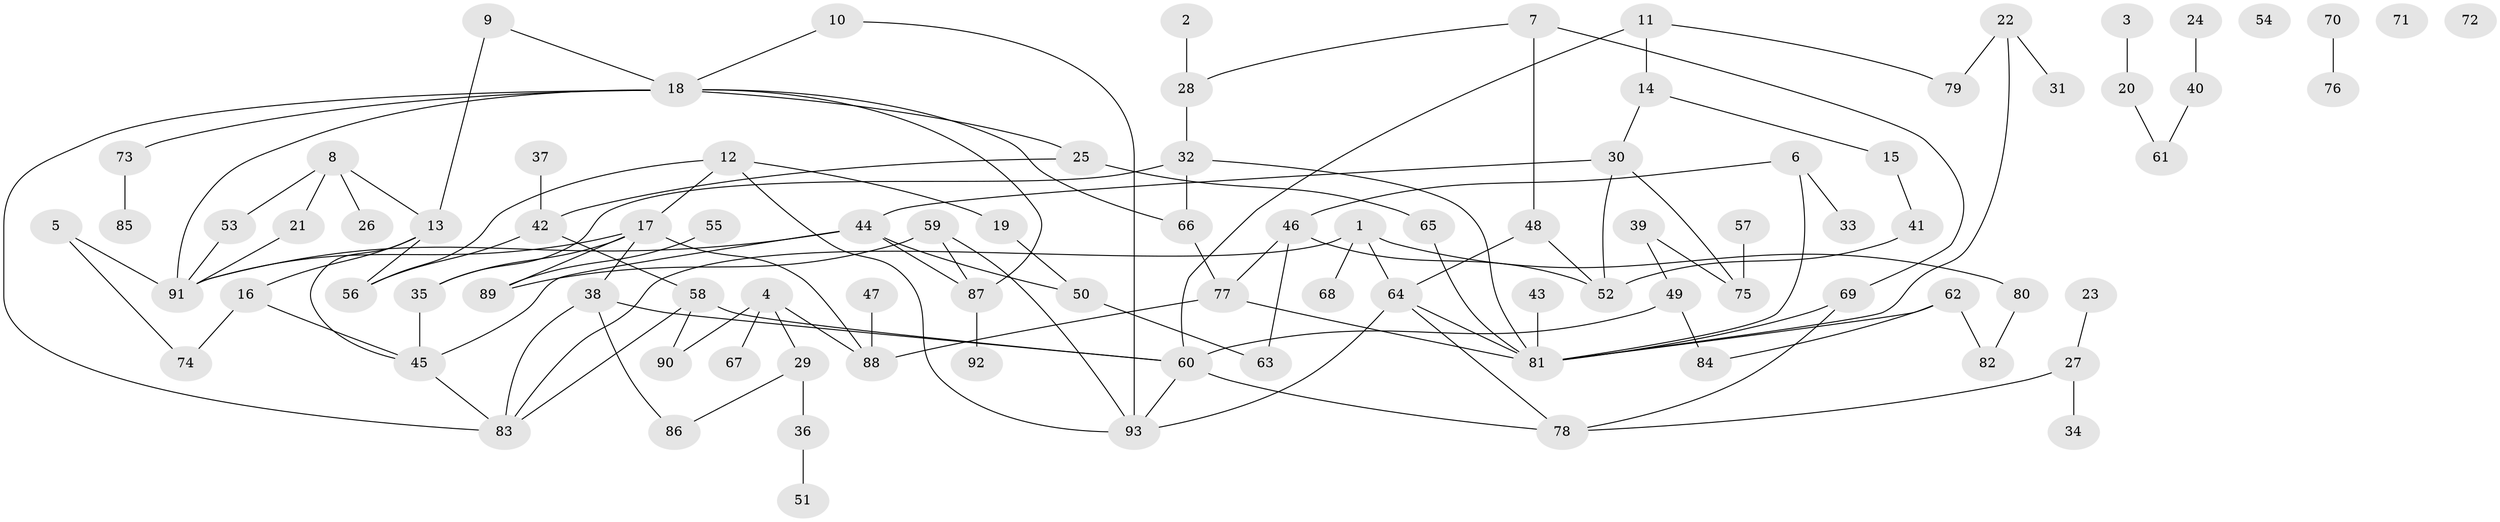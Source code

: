// Generated by graph-tools (version 1.1) at 2025/33/03/09/25 02:33:30]
// undirected, 93 vertices, 127 edges
graph export_dot {
graph [start="1"]
  node [color=gray90,style=filled];
  1;
  2;
  3;
  4;
  5;
  6;
  7;
  8;
  9;
  10;
  11;
  12;
  13;
  14;
  15;
  16;
  17;
  18;
  19;
  20;
  21;
  22;
  23;
  24;
  25;
  26;
  27;
  28;
  29;
  30;
  31;
  32;
  33;
  34;
  35;
  36;
  37;
  38;
  39;
  40;
  41;
  42;
  43;
  44;
  45;
  46;
  47;
  48;
  49;
  50;
  51;
  52;
  53;
  54;
  55;
  56;
  57;
  58;
  59;
  60;
  61;
  62;
  63;
  64;
  65;
  66;
  67;
  68;
  69;
  70;
  71;
  72;
  73;
  74;
  75;
  76;
  77;
  78;
  79;
  80;
  81;
  82;
  83;
  84;
  85;
  86;
  87;
  88;
  89;
  90;
  91;
  92;
  93;
  1 -- 64;
  1 -- 68;
  1 -- 80;
  1 -- 83;
  2 -- 28;
  3 -- 20;
  4 -- 29;
  4 -- 67;
  4 -- 88;
  4 -- 90;
  5 -- 74;
  5 -- 91;
  6 -- 33;
  6 -- 46;
  6 -- 81;
  7 -- 28;
  7 -- 48;
  7 -- 69;
  8 -- 13;
  8 -- 21;
  8 -- 26;
  8 -- 53;
  9 -- 13;
  9 -- 18;
  10 -- 18;
  10 -- 93;
  11 -- 14;
  11 -- 60;
  11 -- 79;
  12 -- 17;
  12 -- 19;
  12 -- 56;
  12 -- 93;
  13 -- 16;
  13 -- 45;
  13 -- 56;
  14 -- 15;
  14 -- 30;
  15 -- 41;
  16 -- 45;
  16 -- 74;
  17 -- 35;
  17 -- 38;
  17 -- 88;
  17 -- 89;
  17 -- 91;
  18 -- 25;
  18 -- 66;
  18 -- 73;
  18 -- 83;
  18 -- 87;
  18 -- 91;
  19 -- 50;
  20 -- 61;
  21 -- 91;
  22 -- 31;
  22 -- 79;
  22 -- 81;
  23 -- 27;
  24 -- 40;
  25 -- 42;
  25 -- 65;
  27 -- 34;
  27 -- 78;
  28 -- 32;
  29 -- 36;
  29 -- 86;
  30 -- 44;
  30 -- 52;
  30 -- 75;
  32 -- 35;
  32 -- 66;
  32 -- 81;
  35 -- 45;
  36 -- 51;
  37 -- 42;
  38 -- 60;
  38 -- 83;
  38 -- 86;
  39 -- 49;
  39 -- 75;
  40 -- 61;
  41 -- 52;
  42 -- 56;
  42 -- 58;
  43 -- 81;
  44 -- 45;
  44 -- 50;
  44 -- 87;
  44 -- 91;
  45 -- 83;
  46 -- 52;
  46 -- 63;
  46 -- 77;
  47 -- 88;
  48 -- 52;
  48 -- 64;
  49 -- 60;
  49 -- 84;
  50 -- 63;
  53 -- 91;
  55 -- 89;
  57 -- 75;
  58 -- 60;
  58 -- 83;
  58 -- 90;
  59 -- 87;
  59 -- 89;
  59 -- 93;
  60 -- 78;
  60 -- 93;
  62 -- 81;
  62 -- 82;
  62 -- 84;
  64 -- 78;
  64 -- 81;
  64 -- 93;
  65 -- 81;
  66 -- 77;
  69 -- 78;
  69 -- 81;
  70 -- 76;
  73 -- 85;
  77 -- 81;
  77 -- 88;
  80 -- 82;
  87 -- 92;
}
